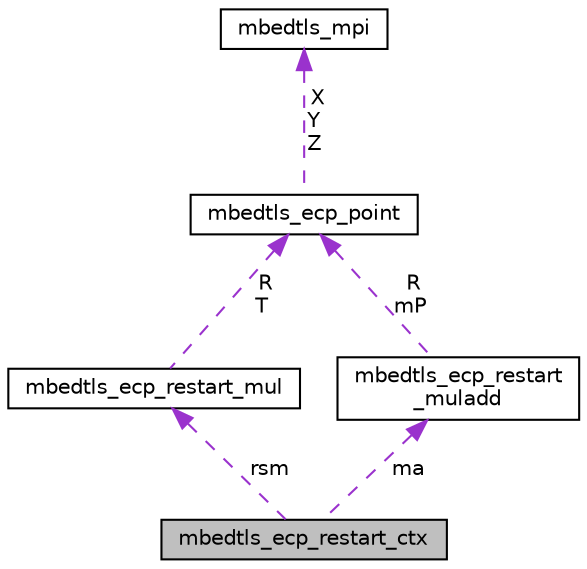 digraph "mbedtls_ecp_restart_ctx"
{
 // LATEX_PDF_SIZE
  edge [fontname="Helvetica",fontsize="10",labelfontname="Helvetica",labelfontsize="10"];
  node [fontname="Helvetica",fontsize="10",shape=record];
  Node1 [label="mbedtls_ecp_restart_ctx",height=0.2,width=0.4,color="black", fillcolor="grey75", style="filled", fontcolor="black",tooltip="General context for resuming ECC operations."];
  Node2 -> Node1 [dir="back",color="darkorchid3",fontsize="10",style="dashed",label=" rsm" ,fontname="Helvetica"];
  Node2 [label="mbedtls_ecp_restart_mul",height=0.2,width=0.4,color="black", fillcolor="white", style="filled",URL="$d9/dab/structmbedtls__ecp__restart__mul.html",tooltip=" "];
  Node3 -> Node2 [dir="back",color="darkorchid3",fontsize="10",style="dashed",label=" R\nT" ,fontname="Helvetica"];
  Node3 [label="mbedtls_ecp_point",height=0.2,width=0.4,color="black", fillcolor="white", style="filled",URL="$dc/d5a/structmbedtls__ecp__point.html",tooltip="The ECP point structure, in Jacobian coordinates."];
  Node4 -> Node3 [dir="back",color="darkorchid3",fontsize="10",style="dashed",label=" X\nY\nZ" ,fontname="Helvetica"];
  Node4 [label="mbedtls_mpi",height=0.2,width=0.4,color="black", fillcolor="white", style="filled",URL="$d6/d11/structmbedtls__mpi.html",tooltip="MPI structure."];
  Node5 -> Node1 [dir="back",color="darkorchid3",fontsize="10",style="dashed",label=" ma" ,fontname="Helvetica"];
  Node5 [label="mbedtls_ecp_restart\l_muladd",height=0.2,width=0.4,color="black", fillcolor="white", style="filled",URL="$d7/dac/structmbedtls__ecp__restart__muladd.html",tooltip=" "];
  Node3 -> Node5 [dir="back",color="darkorchid3",fontsize="10",style="dashed",label=" R\nmP" ,fontname="Helvetica"];
}
